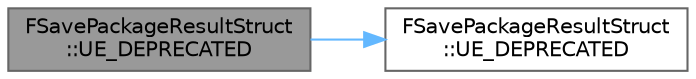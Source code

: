 digraph "FSavePackageResultStruct::UE_DEPRECATED"
{
 // INTERACTIVE_SVG=YES
 // LATEX_PDF_SIZE
  bgcolor="transparent";
  edge [fontname=Helvetica,fontsize=10,labelfontname=Helvetica,labelfontsize=10];
  node [fontname=Helvetica,fontsize=10,shape=box,height=0.2,width=0.4];
  rankdir="LR";
  Node1 [id="Node000001",label="FSavePackageResultStruct\l::UE_DEPRECATED",height=0.2,width=0.4,color="gray40", fillcolor="grey60", style="filled", fontcolor="black",tooltip=" "];
  Node1 -> Node2 [id="edge1_Node000001_Node000002",color="steelblue1",style="solid",tooltip=" "];
  Node2 [id="Node000002",label="FSavePackageResultStruct\l::UE_DEPRECATED",height=0.2,width=0.4,color="grey40", fillcolor="white", style="filled",URL="$de/d61/structFSavePackageResultStruct.html#affa002126698877505d2a19ed26fd254",tooltip=" "];
}

